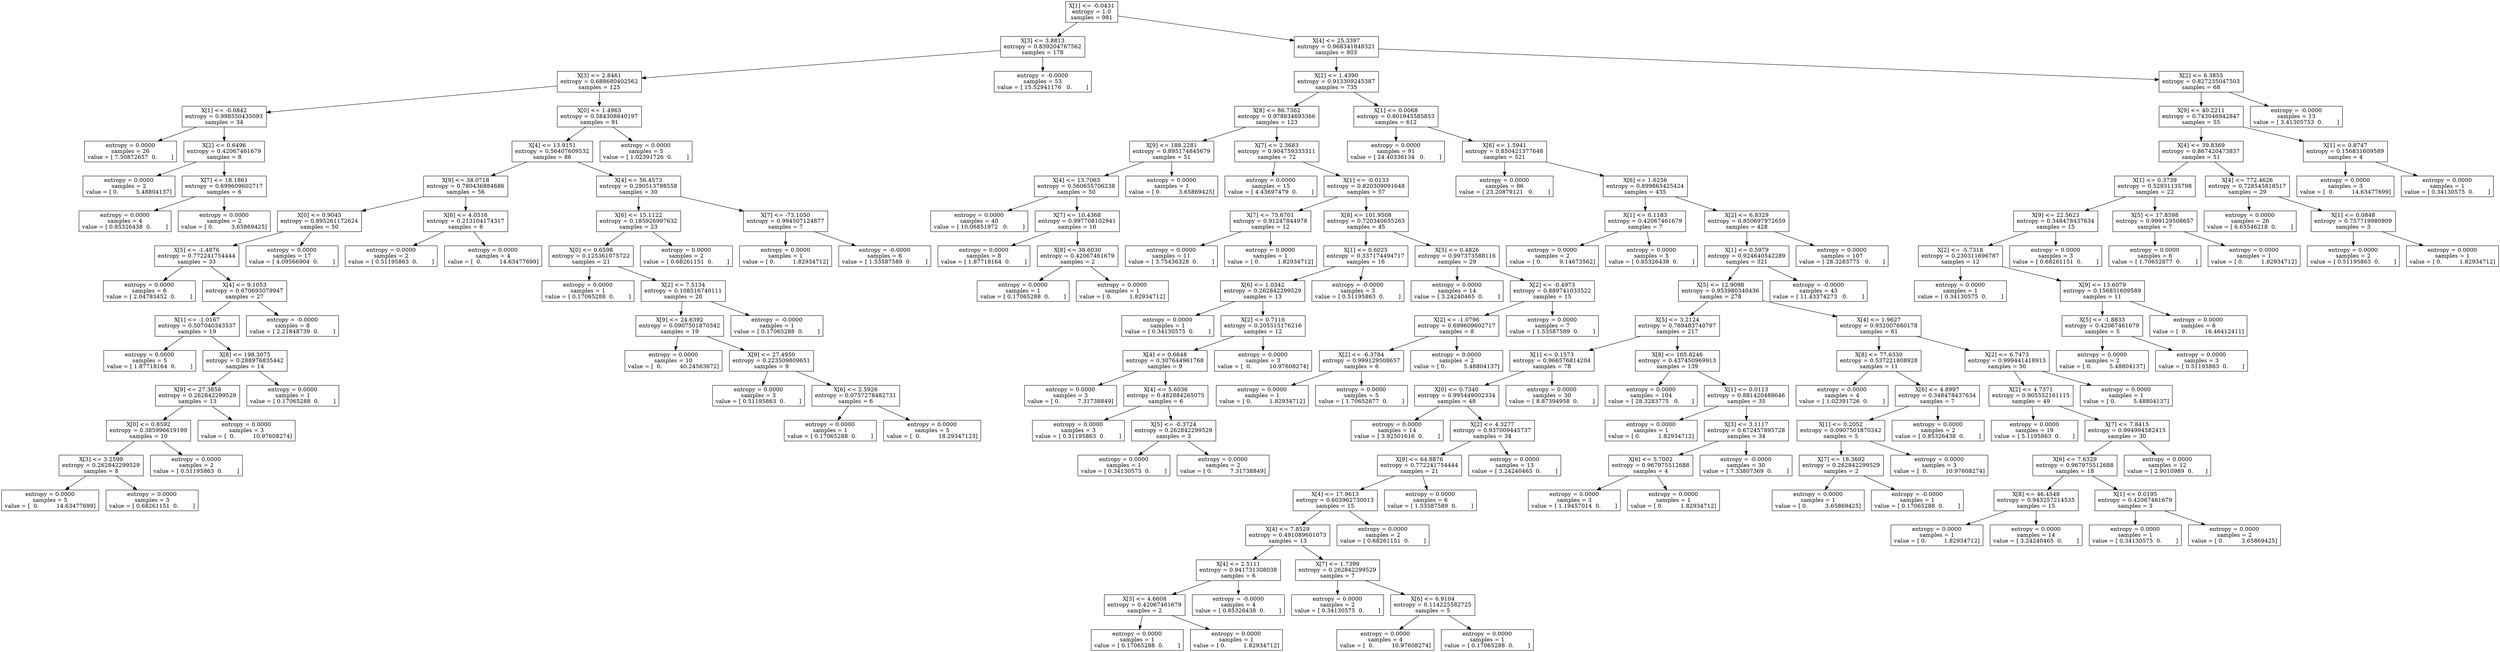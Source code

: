 digraph Tree {
0 [label="X[1] <= -0.0431\nentropy = 1.0\nsamples = 981", shape="box"] ;
1 [label="X[3] <= 3.8813\nentropy = 0.839204767562\nsamples = 178", shape="box"] ;
0 -> 1 ;
2 [label="X[3] <= 2.8461\nentropy = 0.688680402562\nsamples = 125", shape="box"] ;
1 -> 2 ;
3 [label="X[1] <= -0.0842\nentropy = 0.998550435093\nsamples = 34", shape="box"] ;
2 -> 3 ;
4 [label="entropy = 0.0000\nsamples = 26\nvalue = [ 7.50872657  0.        ]", shape="box"] ;
3 -> 4 ;
5 [label="X[2] <= 0.6496\nentropy = 0.42067461679\nsamples = 8", shape="box"] ;
3 -> 5 ;
6 [label="entropy = 0.0000\nsamples = 2\nvalue = [ 0.          5.48804137]", shape="box"] ;
5 -> 6 ;
7 [label="X[7] <= 18.1861\nentropy = 0.699609602717\nsamples = 6", shape="box"] ;
5 -> 7 ;
8 [label="entropy = 0.0000\nsamples = 4\nvalue = [ 0.85326438  0.        ]", shape="box"] ;
7 -> 8 ;
9 [label="entropy = 0.0000\nsamples = 2\nvalue = [ 0.          3.65869425]", shape="box"] ;
7 -> 9 ;
10 [label="X[0] <= 1.4963\nentropy = 0.584308840197\nsamples = 91", shape="box"] ;
2 -> 10 ;
11 [label="X[4] <= 13.9151\nentropy = 0.56407609532\nsamples = 86", shape="box"] ;
10 -> 11 ;
12 [label="X[9] <= 38.0718\nentropy = 0.780436884686\nsamples = 56", shape="box"] ;
11 -> 12 ;
13 [label="X[0] <= 0.9045\nentropy = 0.895261172624\nsamples = 50", shape="box"] ;
12 -> 13 ;
14 [label="X[5] <= -1.4876\nentropy = 0.772241754444\nsamples = 33", shape="box"] ;
13 -> 14 ;
15 [label="entropy = 0.0000\nsamples = 6\nvalue = [ 2.04783452  0.        ]", shape="box"] ;
14 -> 15 ;
16 [label="X[4] <= 9.1053\nentropy = 0.670693079947\nsamples = 27", shape="box"] ;
14 -> 16 ;
17 [label="X[1] <= -1.0167\nentropy = 0.507040343537\nsamples = 19", shape="box"] ;
16 -> 17 ;
18 [label="entropy = 0.0000\nsamples = 5\nvalue = [ 1.87718164  0.        ]", shape="box"] ;
17 -> 18 ;
19 [label="X[8] <= 198.3075\nentropy = 0.288976835442\nsamples = 14", shape="box"] ;
17 -> 19 ;
20 [label="X[9] <= 27.3858\nentropy = 0.262842299529\nsamples = 13", shape="box"] ;
19 -> 20 ;
21 [label="X[0] <= 0.8592\nentropy = 0.385996619199\nsamples = 10", shape="box"] ;
20 -> 21 ;
22 [label="X[3] <= 3.2599\nentropy = 0.262842299529\nsamples = 8", shape="box"] ;
21 -> 22 ;
23 [label="entropy = 0.0000\nsamples = 5\nvalue = [  0.          14.63477699]", shape="box"] ;
22 -> 23 ;
24 [label="entropy = 0.0000\nsamples = 3\nvalue = [ 0.68261151  0.        ]", shape="box"] ;
22 -> 24 ;
25 [label="entropy = 0.0000\nsamples = 2\nvalue = [ 0.51195863  0.        ]", shape="box"] ;
21 -> 25 ;
26 [label="entropy = 0.0000\nsamples = 3\nvalue = [  0.          10.97608274]", shape="box"] ;
20 -> 26 ;
27 [label="entropy = 0.0000\nsamples = 1\nvalue = [ 0.17065288  0.        ]", shape="box"] ;
19 -> 27 ;
28 [label="entropy = -0.0000\nsamples = 8\nvalue = [ 2.21848739  0.        ]", shape="box"] ;
16 -> 28 ;
29 [label="entropy = 0.0000\nsamples = 17\nvalue = [ 4.09566904  0.        ]", shape="box"] ;
13 -> 29 ;
30 [label="X[6] <= 4.0516\nentropy = 0.213104174317\nsamples = 6", shape="box"] ;
12 -> 30 ;
31 [label="entropy = 0.0000\nsamples = 2\nvalue = [ 0.51195863  0.        ]", shape="box"] ;
30 -> 31 ;
32 [label="entropy = 0.0000\nsamples = 4\nvalue = [  0.          14.63477699]", shape="box"] ;
30 -> 32 ;
33 [label="X[4] <= 56.4573\nentropy = 0.290513798558\nsamples = 30", shape="box"] ;
11 -> 33 ;
34 [label="X[6] <= 15.1122\nentropy = 0.185926997632\nsamples = 23", shape="box"] ;
33 -> 34 ;
35 [label="X[0] <= 0.6598\nentropy = 0.125361075722\nsamples = 21", shape="box"] ;
34 -> 35 ;
36 [label="entropy = 0.0000\nsamples = 1\nvalue = [ 0.17065288  0.        ]", shape="box"] ;
35 -> 36 ;
37 [label="X[2] <= 7.5134\nentropy = 0.108516740111\nsamples = 20", shape="box"] ;
35 -> 37 ;
38 [label="X[9] <= 24.6392\nentropy = 0.0907501870342\nsamples = 19", shape="box"] ;
37 -> 38 ;
39 [label="entropy = 0.0000\nsamples = 10\nvalue = [  0.          40.24563672]", shape="box"] ;
38 -> 39 ;
40 [label="X[9] <= 27.4950\nentropy = 0.223509809651\nsamples = 9", shape="box"] ;
38 -> 40 ;
41 [label="entropy = 0.0000\nsamples = 3\nvalue = [ 0.51195863  0.        ]", shape="box"] ;
40 -> 41 ;
42 [label="X[6] <= 2.5926\nentropy = 0.0757278482731\nsamples = 6", shape="box"] ;
40 -> 42 ;
43 [label="entropy = 0.0000\nsamples = 1\nvalue = [ 0.17065288  0.        ]", shape="box"] ;
42 -> 43 ;
44 [label="entropy = 0.0000\nsamples = 5\nvalue = [  0.          18.29347123]", shape="box"] ;
42 -> 44 ;
45 [label="entropy = -0.0000\nsamples = 1\nvalue = [ 0.17065288  0.        ]", shape="box"] ;
37 -> 45 ;
46 [label="entropy = 0.0000\nsamples = 2\nvalue = [ 0.68261151  0.        ]", shape="box"] ;
34 -> 46 ;
47 [label="X[7] <= -73.1050\nentropy = 0.994507124877\nsamples = 7", shape="box"] ;
33 -> 47 ;
48 [label="entropy = 0.0000\nsamples = 1\nvalue = [ 0.          1.82934712]", shape="box"] ;
47 -> 48 ;
49 [label="entropy = -0.0000\nsamples = 6\nvalue = [ 1.53587589  0.        ]", shape="box"] ;
47 -> 49 ;
50 [label="entropy = 0.0000\nsamples = 5\nvalue = [ 1.02391726  0.        ]", shape="box"] ;
10 -> 50 ;
51 [label="entropy = -0.0000\nsamples = 53\nvalue = [ 15.52941176   0.        ]", shape="box"] ;
1 -> 51 ;
52 [label="X[4] <= 25.3397\nentropy = 0.968341848321\nsamples = 803", shape="box"] ;
0 -> 52 ;
53 [label="X[2] <= 1.4390\nentropy = 0.913309245387\nsamples = 735", shape="box"] ;
52 -> 53 ;
54 [label="X[8] <= 86.7362\nentropy = 0.978834693366\nsamples = 123", shape="box"] ;
53 -> 54 ;
55 [label="X[9] <= 188.2281\nentropy = 0.895174845679\nsamples = 51", shape="box"] ;
54 -> 55 ;
56 [label="X[4] <= 13.7063\nentropy = 0.560655706238\nsamples = 50", shape="box"] ;
55 -> 56 ;
57 [label="entropy = 0.0000\nsamples = 40\nvalue = [ 10.06851972   0.        ]", shape="box"] ;
56 -> 57 ;
58 [label="X[7] <= 10.4368\nentropy = 0.997708102941\nsamples = 10", shape="box"] ;
56 -> 58 ;
59 [label="entropy = 0.0000\nsamples = 8\nvalue = [ 1.87718164  0.        ]", shape="box"] ;
58 -> 59 ;
60 [label="X[8] <= 38.6030\nentropy = 0.42067461679\nsamples = 2", shape="box"] ;
58 -> 60 ;
61 [label="entropy = 0.0000\nsamples = 1\nvalue = [ 0.17065288  0.        ]", shape="box"] ;
60 -> 61 ;
62 [label="entropy = 0.0000\nsamples = 1\nvalue = [ 0.          1.82934712]", shape="box"] ;
60 -> 62 ;
63 [label="entropy = 0.0000\nsamples = 1\nvalue = [ 0.          3.65869425]", shape="box"] ;
55 -> 63 ;
64 [label="X[7] <= 2.3683\nentropy = 0.904759333311\nsamples = 72", shape="box"] ;
54 -> 64 ;
65 [label="entropy = 0.0000\nsamples = 15\nvalue = [ 4.43697479  0.        ]", shape="box"] ;
64 -> 65 ;
66 [label="X[1] <= -0.0133\nentropy = 0.820309091648\nsamples = 57", shape="box"] ;
64 -> 66 ;
67 [label="X[7] <= 75.6701\nentropy = 0.91247844978\nsamples = 12", shape="box"] ;
66 -> 67 ;
68 [label="entropy = 0.0000\nsamples = 11\nvalue = [ 3.75436328  0.        ]", shape="box"] ;
67 -> 68 ;
69 [label="entropy = 0.0000\nsamples = 1\nvalue = [ 0.          1.82934712]", shape="box"] ;
67 -> 69 ;
70 [label="X[8] <= 101.9508\nentropy = 0.720340655263\nsamples = 45", shape="box"] ;
66 -> 70 ;
71 [label="X[1] <= 0.6025\nentropy = 0.337174494717\nsamples = 16", shape="box"] ;
70 -> 71 ;
72 [label="X[6] <= 1.0342\nentropy = 0.262842299529\nsamples = 13", shape="box"] ;
71 -> 72 ;
73 [label="entropy = 0.0000\nsamples = 1\nvalue = [ 0.34130575  0.        ]", shape="box"] ;
72 -> 73 ;
74 [label="X[2] <= 0.7116\nentropy = 0.205515176216\nsamples = 12", shape="box"] ;
72 -> 74 ;
75 [label="X[4] <= 0.6648\nentropy = 0.307644961768\nsamples = 9", shape="box"] ;
74 -> 75 ;
76 [label="entropy = 0.0000\nsamples = 3\nvalue = [ 0.          7.31738849]", shape="box"] ;
75 -> 76 ;
77 [label="X[4] <= 5.6036\nentropy = 0.482884265075\nsamples = 6", shape="box"] ;
75 -> 77 ;
78 [label="entropy = 0.0000\nsamples = 3\nvalue = [ 0.51195863  0.        ]", shape="box"] ;
77 -> 78 ;
79 [label="X[5] <= -0.3724\nentropy = 0.262842299529\nsamples = 3", shape="box"] ;
77 -> 79 ;
80 [label="entropy = 0.0000\nsamples = 1\nvalue = [ 0.34130575  0.        ]", shape="box"] ;
79 -> 80 ;
81 [label="entropy = 0.0000\nsamples = 2\nvalue = [ 0.          7.31738849]", shape="box"] ;
79 -> 81 ;
82 [label="entropy = 0.0000\nsamples = 3\nvalue = [  0.          10.97608274]", shape="box"] ;
74 -> 82 ;
83 [label="entropy = -0.0000\nsamples = 3\nvalue = [ 0.51195863  0.        ]", shape="box"] ;
71 -> 83 ;
84 [label="X[5] <= 0.4826\nentropy = 0.997373588116\nsamples = 29", shape="box"] ;
70 -> 84 ;
85 [label="entropy = 0.0000\nsamples = 14\nvalue = [ 3.24240465  0.        ]", shape="box"] ;
84 -> 85 ;
86 [label="X[2] <= -0.4973\nentropy = 0.889741033522\nsamples = 15", shape="box"] ;
84 -> 86 ;
87 [label="X[2] <= -1.0796\nentropy = 0.699609602717\nsamples = 8", shape="box"] ;
86 -> 87 ;
88 [label="X[2] <= -6.3784\nentropy = 0.999129508657\nsamples = 6", shape="box"] ;
87 -> 88 ;
89 [label="entropy = 0.0000\nsamples = 1\nvalue = [ 0.          1.82934712]", shape="box"] ;
88 -> 89 ;
90 [label="entropy = 0.0000\nsamples = 5\nvalue = [ 1.70652877  0.        ]", shape="box"] ;
88 -> 90 ;
91 [label="entropy = 0.0000\nsamples = 2\nvalue = [ 0.          5.48804137]", shape="box"] ;
87 -> 91 ;
92 [label="entropy = 0.0000\nsamples = 7\nvalue = [ 1.53587589  0.        ]", shape="box"] ;
86 -> 92 ;
93 [label="X[1] <= 0.0068\nentropy = 0.801945585853\nsamples = 612", shape="box"] ;
53 -> 93 ;
94 [label="entropy = 0.0000\nsamples = 91\nvalue = [ 24.40336134   0.        ]", shape="box"] ;
93 -> 94 ;
95 [label="X[6] <= 1.5941\nentropy = 0.850421377648\nsamples = 521", shape="box"] ;
93 -> 95 ;
96 [label="entropy = 0.0000\nsamples = 86\nvalue = [ 23.20879121   0.        ]", shape="box"] ;
95 -> 96 ;
97 [label="X[6] <= 1.6256\nentropy = 0.899865425424\nsamples = 435", shape="box"] ;
95 -> 97 ;
98 [label="X[1] <= 0.1183\nentropy = 0.42067461679\nsamples = 7", shape="box"] ;
97 -> 98 ;
99 [label="entropy = 0.0000\nsamples = 2\nvalue = [ 0.          9.14673562]", shape="box"] ;
98 -> 99 ;
100 [label="entropy = 0.0000\nsamples = 5\nvalue = [ 0.85326438  0.        ]", shape="box"] ;
98 -> 100 ;
101 [label="X[2] <= 6.8329\nentropy = 0.850697972659\nsamples = 428", shape="box"] ;
97 -> 101 ;
102 [label="X[1] <= 0.5979\nentropy = 0.924640542289\nsamples = 321", shape="box"] ;
101 -> 102 ;
103 [label="X[5] <= 12.9098\nentropy = 0.953980340436\nsamples = 278", shape="box"] ;
102 -> 103 ;
104 [label="X[5] <= 3.2124\nentropy = 0.769483740797\nsamples = 217", shape="box"] ;
103 -> 104 ;
105 [label="X[1] <= 0.1573\nentropy = 0.966576814204\nsamples = 78", shape="box"] ;
104 -> 105 ;
106 [label="X[0] <= 0.7340\nentropy = 0.995449002334\nsamples = 48", shape="box"] ;
105 -> 106 ;
107 [label="entropy = 0.0000\nsamples = 14\nvalue = [ 3.92501616  0.        ]", shape="box"] ;
106 -> 107 ;
108 [label="X[2] <= 4.3277\nentropy = 0.937009445737\nsamples = 34", shape="box"] ;
106 -> 108 ;
109 [label="X[9] <= 64.8876\nentropy = 0.772241754444\nsamples = 21", shape="box"] ;
108 -> 109 ;
110 [label="X[4] <= 17.9613\nentropy = 0.603962730013\nsamples = 15", shape="box"] ;
109 -> 110 ;
111 [label="X[4] <= 7.8529\nentropy = 0.491089601073\nsamples = 13", shape="box"] ;
110 -> 111 ;
112 [label="X[4] <= 2.5111\nentropy = 0.941731308038\nsamples = 6", shape="box"] ;
111 -> 112 ;
113 [label="X[3] <= 4.6608\nentropy = 0.42067461679\nsamples = 2", shape="box"] ;
112 -> 113 ;
114 [label="entropy = 0.0000\nsamples = 1\nvalue = [ 0.17065288  0.        ]", shape="box"] ;
113 -> 114 ;
115 [label="entropy = 0.0000\nsamples = 1\nvalue = [ 0.          1.82934712]", shape="box"] ;
113 -> 115 ;
116 [label="entropy = -0.0000\nsamples = 4\nvalue = [ 0.85326438  0.        ]", shape="box"] ;
112 -> 116 ;
117 [label="X[7] <= 1.7399\nentropy = 0.262842299529\nsamples = 7", shape="box"] ;
111 -> 117 ;
118 [label="entropy = 0.0000\nsamples = 2\nvalue = [ 0.34130575  0.        ]", shape="box"] ;
117 -> 118 ;
119 [label="X[6] <= 6.9104\nentropy = 0.114225582725\nsamples = 5", shape="box"] ;
117 -> 119 ;
120 [label="entropy = 0.0000\nsamples = 4\nvalue = [  0.          10.97608274]", shape="box"] ;
119 -> 120 ;
121 [label="entropy = 0.0000\nsamples = 1\nvalue = [ 0.17065288  0.        ]", shape="box"] ;
119 -> 121 ;
122 [label="entropy = 0.0000\nsamples = 2\nvalue = [ 0.68261151  0.        ]", shape="box"] ;
110 -> 122 ;
123 [label="entropy = 0.0000\nsamples = 6\nvalue = [ 1.53587589  0.        ]", shape="box"] ;
109 -> 123 ;
124 [label="entropy = 0.0000\nsamples = 13\nvalue = [ 3.24240465  0.        ]", shape="box"] ;
108 -> 124 ;
125 [label="entropy = 0.0000\nsamples = 30\nvalue = [ 8.87394958  0.        ]", shape="box"] ;
105 -> 125 ;
126 [label="X[8] <= 105.8246\nentropy = 0.437450969913\nsamples = 139", shape="box"] ;
104 -> 126 ;
127 [label="entropy = 0.0000\nsamples = 104\nvalue = [ 28.3283775   0.       ]", shape="box"] ;
126 -> 127 ;
128 [label="X[1] <= 0.0113\nentropy = 0.881420488646\nsamples = 35", shape="box"] ;
126 -> 128 ;
129 [label="entropy = 0.0000\nsamples = 1\nvalue = [ 0.          1.82934712]", shape="box"] ;
128 -> 129 ;
130 [label="X[3] <= 3.1117\nentropy = 0.672457895728\nsamples = 34", shape="box"] ;
128 -> 130 ;
131 [label="X[6] <= 5.7002\nentropy = 0.967975512688\nsamples = 4", shape="box"] ;
130 -> 131 ;
132 [label="entropy = 0.0000\nsamples = 3\nvalue = [ 1.19457014  0.        ]", shape="box"] ;
131 -> 132 ;
133 [label="entropy = 0.0000\nsamples = 1\nvalue = [ 0.          1.82934712]", shape="box"] ;
131 -> 133 ;
134 [label="entropy = -0.0000\nsamples = 30\nvalue = [ 7.33807369  0.        ]", shape="box"] ;
130 -> 134 ;
135 [label="X[4] <= 1.9627\nentropy = 0.932007660178\nsamples = 61", shape="box"] ;
103 -> 135 ;
136 [label="X[8] <= 77.6330\nentropy = 0.537221808928\nsamples = 11", shape="box"] ;
135 -> 136 ;
137 [label="entropy = 0.0000\nsamples = 4\nvalue = [ 1.02391726  0.        ]", shape="box"] ;
136 -> 137 ;
138 [label="X[6] <= 4.8997\nentropy = 0.348478437634\nsamples = 7", shape="box"] ;
136 -> 138 ;
139 [label="X[1] <= 0.2052\nentropy = 0.0907501870342\nsamples = 5", shape="box"] ;
138 -> 139 ;
140 [label="X[7] <= 18.3692\nentropy = 0.262842299529\nsamples = 2", shape="box"] ;
139 -> 140 ;
141 [label="entropy = 0.0000\nsamples = 1\nvalue = [ 0.          3.65869425]", shape="box"] ;
140 -> 141 ;
142 [label="entropy = -0.0000\nsamples = 1\nvalue = [ 0.17065288  0.        ]", shape="box"] ;
140 -> 142 ;
143 [label="entropy = 0.0000\nsamples = 3\nvalue = [  0.          10.97608274]", shape="box"] ;
139 -> 143 ;
144 [label="entropy = 0.0000\nsamples = 2\nvalue = [ 0.85326438  0.        ]", shape="box"] ;
138 -> 144 ;
145 [label="X[2] <= 6.7473\nentropy = 0.999441418913\nsamples = 50", shape="box"] ;
135 -> 145 ;
146 [label="X[2] <= 4.7371\nentropy = 0.905552161115\nsamples = 49", shape="box"] ;
145 -> 146 ;
147 [label="entropy = 0.0000\nsamples = 19\nvalue = [ 5.1195863  0.       ]", shape="box"] ;
146 -> 147 ;
148 [label="X[7] <= 7.8415\nentropy = 0.994994582415\nsamples = 30", shape="box"] ;
146 -> 148 ;
149 [label="X[6] <= 7.6329\nentropy = 0.967975512688\nsamples = 18", shape="box"] ;
148 -> 149 ;
150 [label="X[8] <= 46.4548\nentropy = 0.943257214535\nsamples = 15", shape="box"] ;
149 -> 150 ;
151 [label="entropy = 0.0000\nsamples = 1\nvalue = [ 0.          1.82934712]", shape="box"] ;
150 -> 151 ;
152 [label="entropy = 0.0000\nsamples = 14\nvalue = [ 3.24240465  0.        ]", shape="box"] ;
150 -> 152 ;
153 [label="X[1] <= 0.0195\nentropy = 0.42067461679\nsamples = 3", shape="box"] ;
149 -> 153 ;
154 [label="entropy = 0.0000\nsamples = 1\nvalue = [ 0.34130575  0.        ]", shape="box"] ;
153 -> 154 ;
155 [label="entropy = 0.0000\nsamples = 2\nvalue = [ 0.          3.65869425]", shape="box"] ;
153 -> 155 ;
156 [label="entropy = 0.0000\nsamples = 12\nvalue = [ 2.9010989  0.       ]", shape="box"] ;
148 -> 156 ;
157 [label="entropy = 0.0000\nsamples = 1\nvalue = [ 0.          5.48804137]", shape="box"] ;
145 -> 157 ;
158 [label="entropy = -0.0000\nsamples = 43\nvalue = [ 11.43374273   0.        ]", shape="box"] ;
102 -> 158 ;
159 [label="entropy = 0.0000\nsamples = 107\nvalue = [ 28.3283775   0.       ]", shape="box"] ;
101 -> 159 ;
160 [label="X[2] <= 6.3855\nentropy = 0.827235047503\nsamples = 68", shape="box"] ;
52 -> 160 ;
161 [label="X[9] <= 40.2211\nentropy = 0.743046942847\nsamples = 55", shape="box"] ;
160 -> 161 ;
162 [label="X[4] <= 39.8369\nentropy = 0.867420473837\nsamples = 51", shape="box"] ;
161 -> 162 ;
163 [label="X[1] <= 0.3739\nentropy = 0.52931135798\nsamples = 22", shape="box"] ;
162 -> 163 ;
164 [label="X[9] <= 22.5623\nentropy = 0.348478437634\nsamples = 15", shape="box"] ;
163 -> 164 ;
165 [label="X[2] <= -5.7318\nentropy = 0.230311696787\nsamples = 12", shape="box"] ;
164 -> 165 ;
166 [label="entropy = 0.0000\nsamples = 1\nvalue = [ 0.34130575  0.        ]", shape="box"] ;
165 -> 166 ;
167 [label="X[9] <= 13.6079\nentropy = 0.156831609589\nsamples = 11", shape="box"] ;
165 -> 167 ;
168 [label="X[5] <= -1.8833\nentropy = 0.42067461679\nsamples = 5", shape="box"] ;
167 -> 168 ;
169 [label="entropy = 0.0000\nsamples = 2\nvalue = [ 0.          5.48804137]", shape="box"] ;
168 -> 169 ;
170 [label="entropy = 0.0000\nsamples = 3\nvalue = [ 0.51195863  0.        ]", shape="box"] ;
168 -> 170 ;
171 [label="entropy = 0.0000\nsamples = 6\nvalue = [  0.          16.46412411]", shape="box"] ;
167 -> 171 ;
172 [label="entropy = 0.0000\nsamples = 3\nvalue = [ 0.68261151  0.        ]", shape="box"] ;
164 -> 172 ;
173 [label="X[5] <= 17.8598\nentropy = 0.999129508657\nsamples = 7", shape="box"] ;
163 -> 173 ;
174 [label="entropy = 0.0000\nsamples = 6\nvalue = [ 1.70652877  0.        ]", shape="box"] ;
173 -> 174 ;
175 [label="entropy = 0.0000\nsamples = 1\nvalue = [ 0.          1.82934712]", shape="box"] ;
173 -> 175 ;
176 [label="X[4] <= 772.4626\nentropy = 0.728545818517\nsamples = 29", shape="box"] ;
162 -> 176 ;
177 [label="entropy = 0.0000\nsamples = 26\nvalue = [ 6.65546218  0.        ]", shape="box"] ;
176 -> 177 ;
178 [label="X[1] <= 0.0848\nentropy = 0.757719980909\nsamples = 3", shape="box"] ;
176 -> 178 ;
179 [label="entropy = 0.0000\nsamples = 2\nvalue = [ 0.51195863  0.        ]", shape="box"] ;
178 -> 179 ;
180 [label="entropy = 0.0000\nsamples = 1\nvalue = [ 0.          1.82934712]", shape="box"] ;
178 -> 180 ;
181 [label="X[1] <= 0.8747\nentropy = 0.156831609589\nsamples = 4", shape="box"] ;
161 -> 181 ;
182 [label="entropy = 0.0000\nsamples = 3\nvalue = [  0.          14.63477699]", shape="box"] ;
181 -> 182 ;
183 [label="entropy = 0.0000\nsamples = 1\nvalue = [ 0.34130575  0.        ]", shape="box"] ;
181 -> 183 ;
184 [label="entropy = -0.0000\nsamples = 13\nvalue = [ 3.41305753  0.        ]", shape="box"] ;
160 -> 184 ;
}